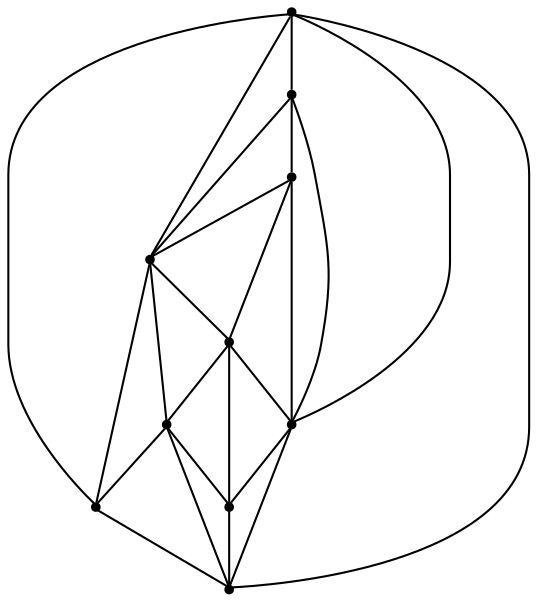 graph {
  node [shape=point,comment="{\"directed\":false,\"doi\":\"10.1007/978-3-662-45803-7_25\",\"figure\":\"1 (1)\"}"]

  v0 [pos="859.4518828157627,1781.2186012411707"]
  v1 [pos="523.70985269219,1781.2186012411705"]
  v2 [pos="800.2019180703876,1849.6169736363477"]
  v3 [pos="691.5819294821026,1832.5162673345615"]
  v4 [pos="691.5808796835059,2071.9208121852057"]
  v5 [pos="721.2074367540886,1952.2165041886988"]
  v6 [pos="671.8301915693164,1935.119996252482"]
  v7 [pos="622.4570819547737,1815.4156882559746"]
  v8 [pos="671.8301915693164,2003.518368647659"]
  v9 [pos="573.0839723402311,1798.3191803197574"]

  v0 -- v1 [id="-1",pos="859.4518828157627,1781.2186012411707 523.70985269219,1781.2186012411705 523.70985269219,1781.2186012411705 523.70985269219,1781.2186012411705"]
  v1 -- v4 [id="-2",pos="523.70985269219,1781.2186012411705 691.5808796835059,2071.9208121852057 691.5808796835059,2071.9208121852057 691.5808796835059,2071.9208121852057"]
  v9 -- v1 [id="-3",pos="573.0839723402311,1798.3191803197574 523.70985269219,1781.2186012411705 523.70985269219,1781.2186012411705 523.70985269219,1781.2186012411705"]
  v9 -- v0 [id="-4",pos="573.0839723402311,1798.3191803197574 859.4518828157627,1781.2186012411707 859.4518828157627,1781.2186012411707 859.4518828157627,1781.2186012411707"]
  v9 -- v8 [id="-5",pos="573.0839723402311,1798.3191803197574 671.8301915693164,2003.518368647659 671.8301915693164,2003.518368647659 671.8301915693164,2003.518368647659"]
  v7 -- v9 [id="-6",pos="622.4570819547737,1815.4156882559746 573.0839723402311,1798.3191803197574 573.0839723402311,1798.3191803197574 573.0839723402311,1798.3191803197574"]
  v7 -- v6 [id="-7",pos="622.4570819547737,1815.4156882559746 671.8301915693164,1935.119996252482 671.8301915693164,1935.119996252482 671.8301915693164,1935.119996252482"]
  v7 -- v0 [id="-8",pos="622.4570819547737,1815.4156882559746 859.4518828157627,1781.2186012411707 859.4518828157627,1781.2186012411707 859.4518828157627,1781.2186012411707"]
  v6 -- v8 [id="-9",pos="671.8301915693164,1935.119996252482 671.8301915693164,2003.518368647659 671.8301915693164,2003.518368647659 671.8301915693164,2003.518368647659"]
  v6 -- v2 [id="-10",pos="671.8301915693164,1935.119996252482 800.2019180703876,1849.6169736363477 800.2019180703876,1849.6169736363477 800.2019180703876,1849.6169736363477"]
  v6 -- v9 [id="-11",pos="671.8301915693164,1935.119996252482 573.0839723402311,1798.3191803197574 573.0839723402311,1798.3191803197574 573.0839723402311,1798.3191803197574"]
  v8 -- v5 [id="-12",pos="671.8301915693164,2003.518368647659 721.2074367540886,1952.2165041886988 721.2074367540886,1952.2165041886988 721.2074367540886,1952.2165041886988"]
  v8 -- v4 [id="-13",pos="671.8301915693164,2003.518368647659 691.5808796835059,2071.9208121852057 691.5808796835059,2071.9208121852057 691.5808796835059,2071.9208121852057"]
  v8 -- v1 [id="-14",pos="671.8301915693164,2003.518368647659 523.70985269219,1781.2186012411705 523.70985269219,1781.2186012411705 523.70985269219,1781.2186012411705"]
  v3 -- v6 [id="-15",pos="691.5819294821026,1832.5162673345615 671.8301915693164,1935.119996252482 671.8301915693164,1935.119996252482 671.8301915693164,1935.119996252482"]
  v3 -- v0 [id="-16",pos="691.5819294821026,1832.5162673345615 859.4518828157627,1781.2186012411707 859.4518828157627,1781.2186012411707 859.4518828157627,1781.2186012411707"]
  v3 -- v7 [id="-17",pos="691.5819294821026,1832.5162673345615 622.4570819547737,1815.4156882559746 622.4570819547737,1815.4156882559746 622.4570819547737,1815.4156882559746"]
  v4 -- v0 [id="-19",pos="691.5808796835059,2071.9208121852057 859.4518828157627,1781.2186012411707 859.4518828157627,1781.2186012411707 859.4518828157627,1781.2186012411707"]
  v5 -- v2 [id="-20",pos="721.2074367540886,1952.2165041886988 800.2019180703876,1849.6169736363477 800.2019180703876,1849.6169736363477 800.2019180703876,1849.6169736363477"]
  v5 -- v6 [id="-21",pos="721.2074367540886,1952.2165041886988 671.8301915693164,1935.119996252482 671.8301915693164,1935.119996252482 671.8301915693164,1935.119996252482"]
  v5 -- v4 [id="-22",pos="721.2074367540886,1952.2165041886988 691.5808796835059,2071.9208121852057 691.5808796835059,2071.9208121852057 691.5808796835059,2071.9208121852057"]
  v2 -- v3 [id="-23",pos="800.2019180703876,1849.6169736363477 691.5819294821026,1832.5162673345615 691.5819294821026,1832.5162673345615 691.5819294821026,1832.5162673345615"]
  v2 -- v4 [id="-24",pos="800.2019180703876,1849.6169736363477 691.5808796835059,2071.9208121852057 691.5808796835059,2071.9208121852057 691.5808796835059,2071.9208121852057"]
  v2 -- v0 [id="-26",pos="800.2019180703876,1849.6169736363477 859.4518828157627,1781.2186012411707 859.4518828157627,1781.2186012411707 859.4518828157627,1781.2186012411707"]
}